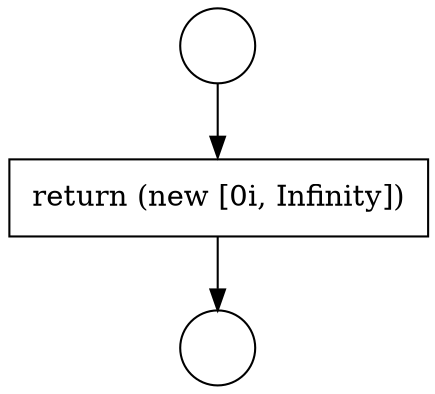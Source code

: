 digraph {
  node14730 [shape=circle label=" " color="black" fillcolor="white" style=filled]
  node14732 [shape=none, margin=0, label=<<font color="black">
    <table border="0" cellborder="1" cellspacing="0" cellpadding="10">
      <tr><td align="left">return (new [0i, Infinity])</td></tr>
    </table>
  </font>> color="black" fillcolor="white" style=filled]
  node14731 [shape=circle label=" " color="black" fillcolor="white" style=filled]
  node14730 -> node14732 [ color="black"]
  node14732 -> node14731 [ color="black"]
}
